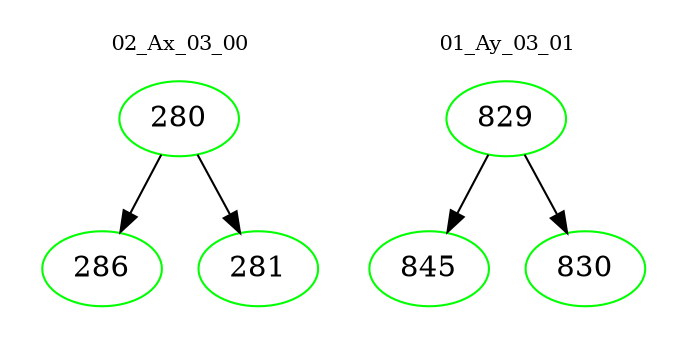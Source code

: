 digraph{
subgraph cluster_0 {
color = white
label = "02_Ax_03_00";
fontsize=10;
T0_280 [label="280", color="green"]
T0_280 -> T0_286 [color="black"]
T0_286 [label="286", color="green"]
T0_280 -> T0_281 [color="black"]
T0_281 [label="281", color="green"]
}
subgraph cluster_1 {
color = white
label = "01_Ay_03_01";
fontsize=10;
T1_829 [label="829", color="green"]
T1_829 -> T1_845 [color="black"]
T1_845 [label="845", color="green"]
T1_829 -> T1_830 [color="black"]
T1_830 [label="830", color="green"]
}
}

